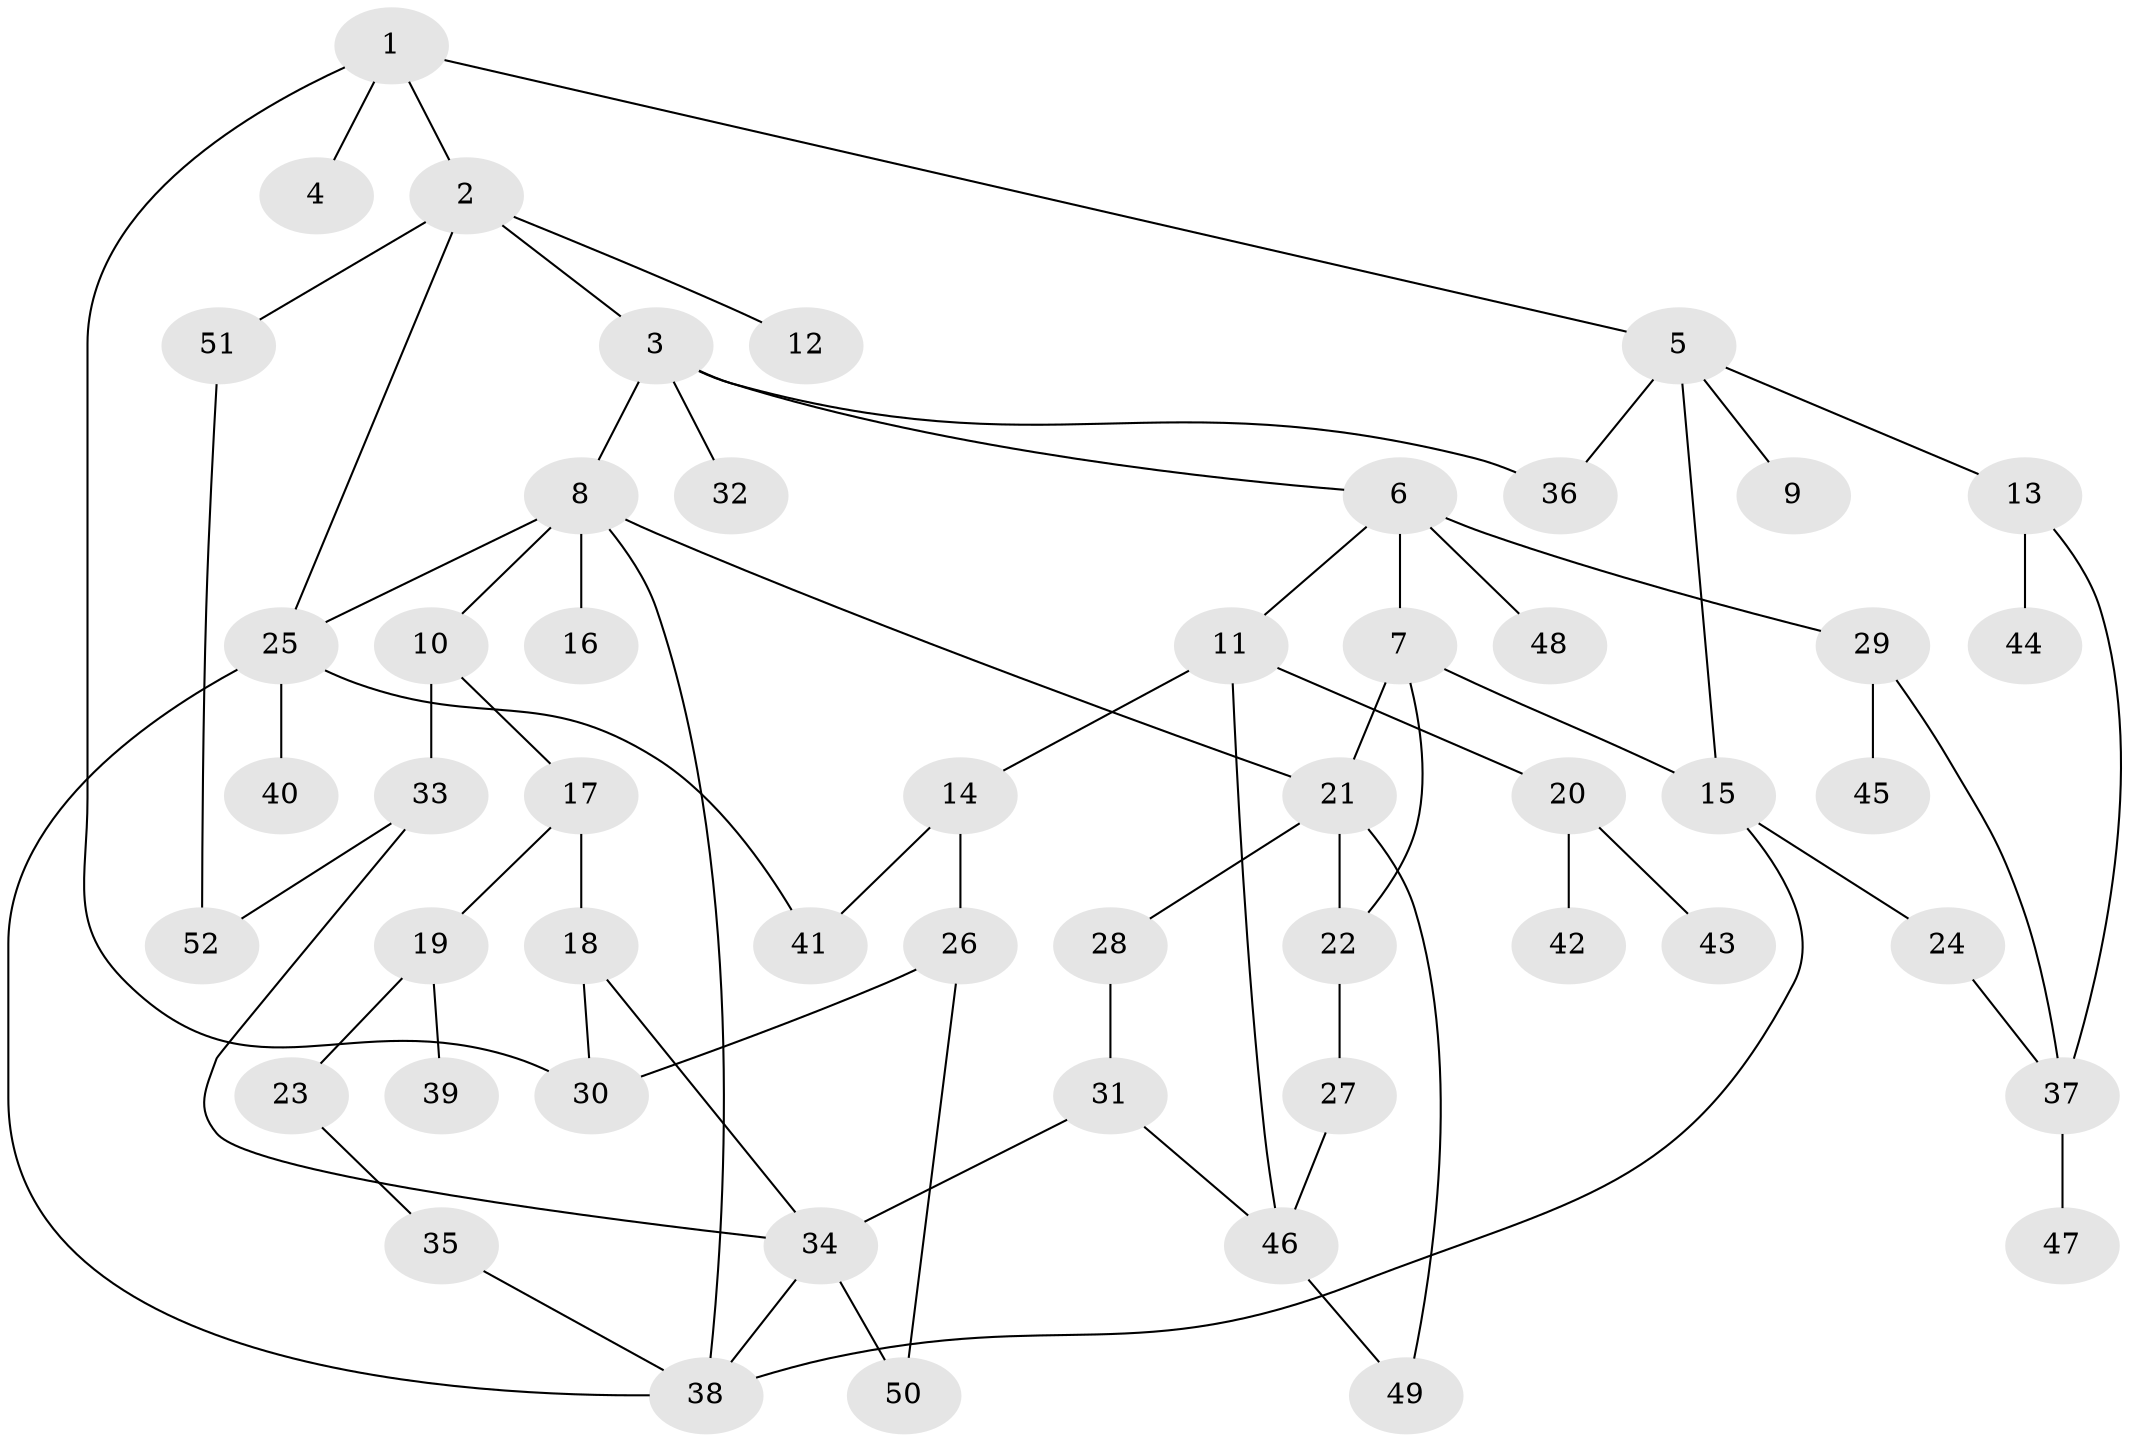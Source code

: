 // Generated by graph-tools (version 1.1) at 2025/10/02/27/25 16:10:53]
// undirected, 52 vertices, 72 edges
graph export_dot {
graph [start="1"]
  node [color=gray90,style=filled];
  1;
  2;
  3;
  4;
  5;
  6;
  7;
  8;
  9;
  10;
  11;
  12;
  13;
  14;
  15;
  16;
  17;
  18;
  19;
  20;
  21;
  22;
  23;
  24;
  25;
  26;
  27;
  28;
  29;
  30;
  31;
  32;
  33;
  34;
  35;
  36;
  37;
  38;
  39;
  40;
  41;
  42;
  43;
  44;
  45;
  46;
  47;
  48;
  49;
  50;
  51;
  52;
  1 -- 2;
  1 -- 4;
  1 -- 5;
  1 -- 30;
  2 -- 3;
  2 -- 12;
  2 -- 51;
  2 -- 25;
  3 -- 6;
  3 -- 8;
  3 -- 32;
  3 -- 36;
  5 -- 9;
  5 -- 13;
  5 -- 36;
  5 -- 15;
  6 -- 7;
  6 -- 11;
  6 -- 29;
  6 -- 48;
  7 -- 15;
  7 -- 21;
  7 -- 22;
  8 -- 10;
  8 -- 16;
  8 -- 25;
  8 -- 38;
  8 -- 21;
  10 -- 17;
  10 -- 33;
  11 -- 14;
  11 -- 20;
  11 -- 46;
  13 -- 37;
  13 -- 44;
  14 -- 26;
  14 -- 41;
  15 -- 24;
  15 -- 38;
  17 -- 18;
  17 -- 19;
  18 -- 30;
  18 -- 34;
  19 -- 23;
  19 -- 39;
  20 -- 42;
  20 -- 43;
  21 -- 28;
  21 -- 22;
  21 -- 49;
  22 -- 27;
  23 -- 35;
  24 -- 37;
  25 -- 40;
  25 -- 41;
  25 -- 38;
  26 -- 50;
  26 -- 30;
  27 -- 46;
  28 -- 31;
  29 -- 45;
  29 -- 37;
  31 -- 34;
  31 -- 46;
  33 -- 34;
  33 -- 52;
  34 -- 50;
  34 -- 38;
  35 -- 38;
  37 -- 47;
  46 -- 49;
  51 -- 52;
}
